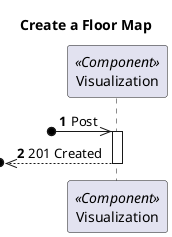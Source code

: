 @startuml
'https://plantuml.com/sequence-diagram

autonumber
skinparam packageStyle rect

title Create a Floor Map

participant "Visualization" as MD <<Component>>

?o->> MD : Post

activate MD
?o<<--- MD : 201 Created
deactivate MD
@enduml
